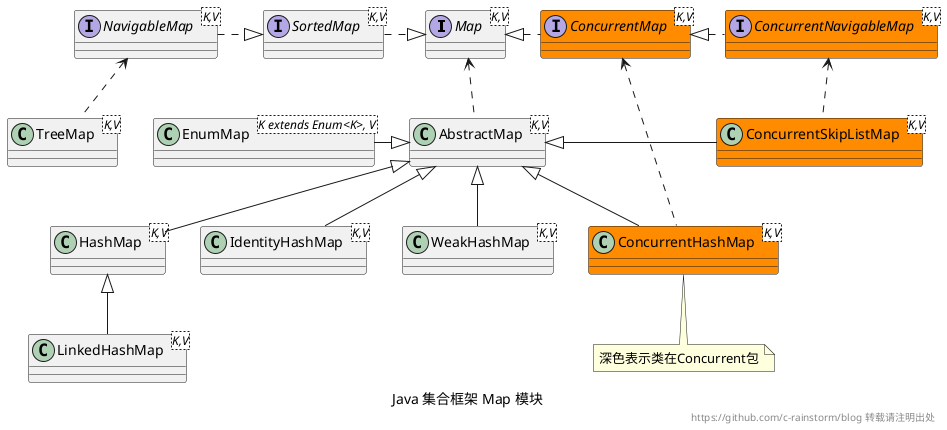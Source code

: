 @startuml java-collection-framework-map

interface Map<K,V>
    interface SortedMap<K,V>
        interface NavigableMap<K,V>
            class TreeMap<K,V>
    class AbstractMap<K,V>
        class WeakHashMap<K,V>
        class HashMap<K,V>
            class LinkedHashMap<K,V>
        class EnumMap<K extends Enum<K>, V>
        class IdentityHashMap<K,V>
    interface ConcurrentMap<K,V> #Darkorange
        class ConcurrentHashMap<K,V> #Darkorange
        interface ConcurrentNavigableMap<K,V> #Darkorange
            class ConcurrentSkipListMap<K,V> #Darkorange

SortedMap .|>  Map
Map <.. AbstractMap
Map <|. ConcurrentMap

NavigableMap .|> SortedMap
NavigableMap <.. TreeMap

AbstractMap <|-- HashMap
HashMap <|-- LinkedHashMap

AbstractMap <|-- WeakHashMap
EnumMap -|> AbstractMap
AbstractMap <|-- IdentityHashMap

AbstractMap <|-- ConcurrentHashMap
ConcurrentMap <.. ConcurrentHashMap

ConcurrentMap <|. ConcurrentNavigableMap

AbstractMap <|- ConcurrentSkipListMap
ConcurrentNavigableMap <.. ConcurrentSkipListMap

note bottom of ConcurrentHashMap
 深色表示类在Concurrent包
end note

caption Java 集合框架 Map 模块

right footer https://github.com/c-rainstorm/blog 转载请注明出处

@enduml
